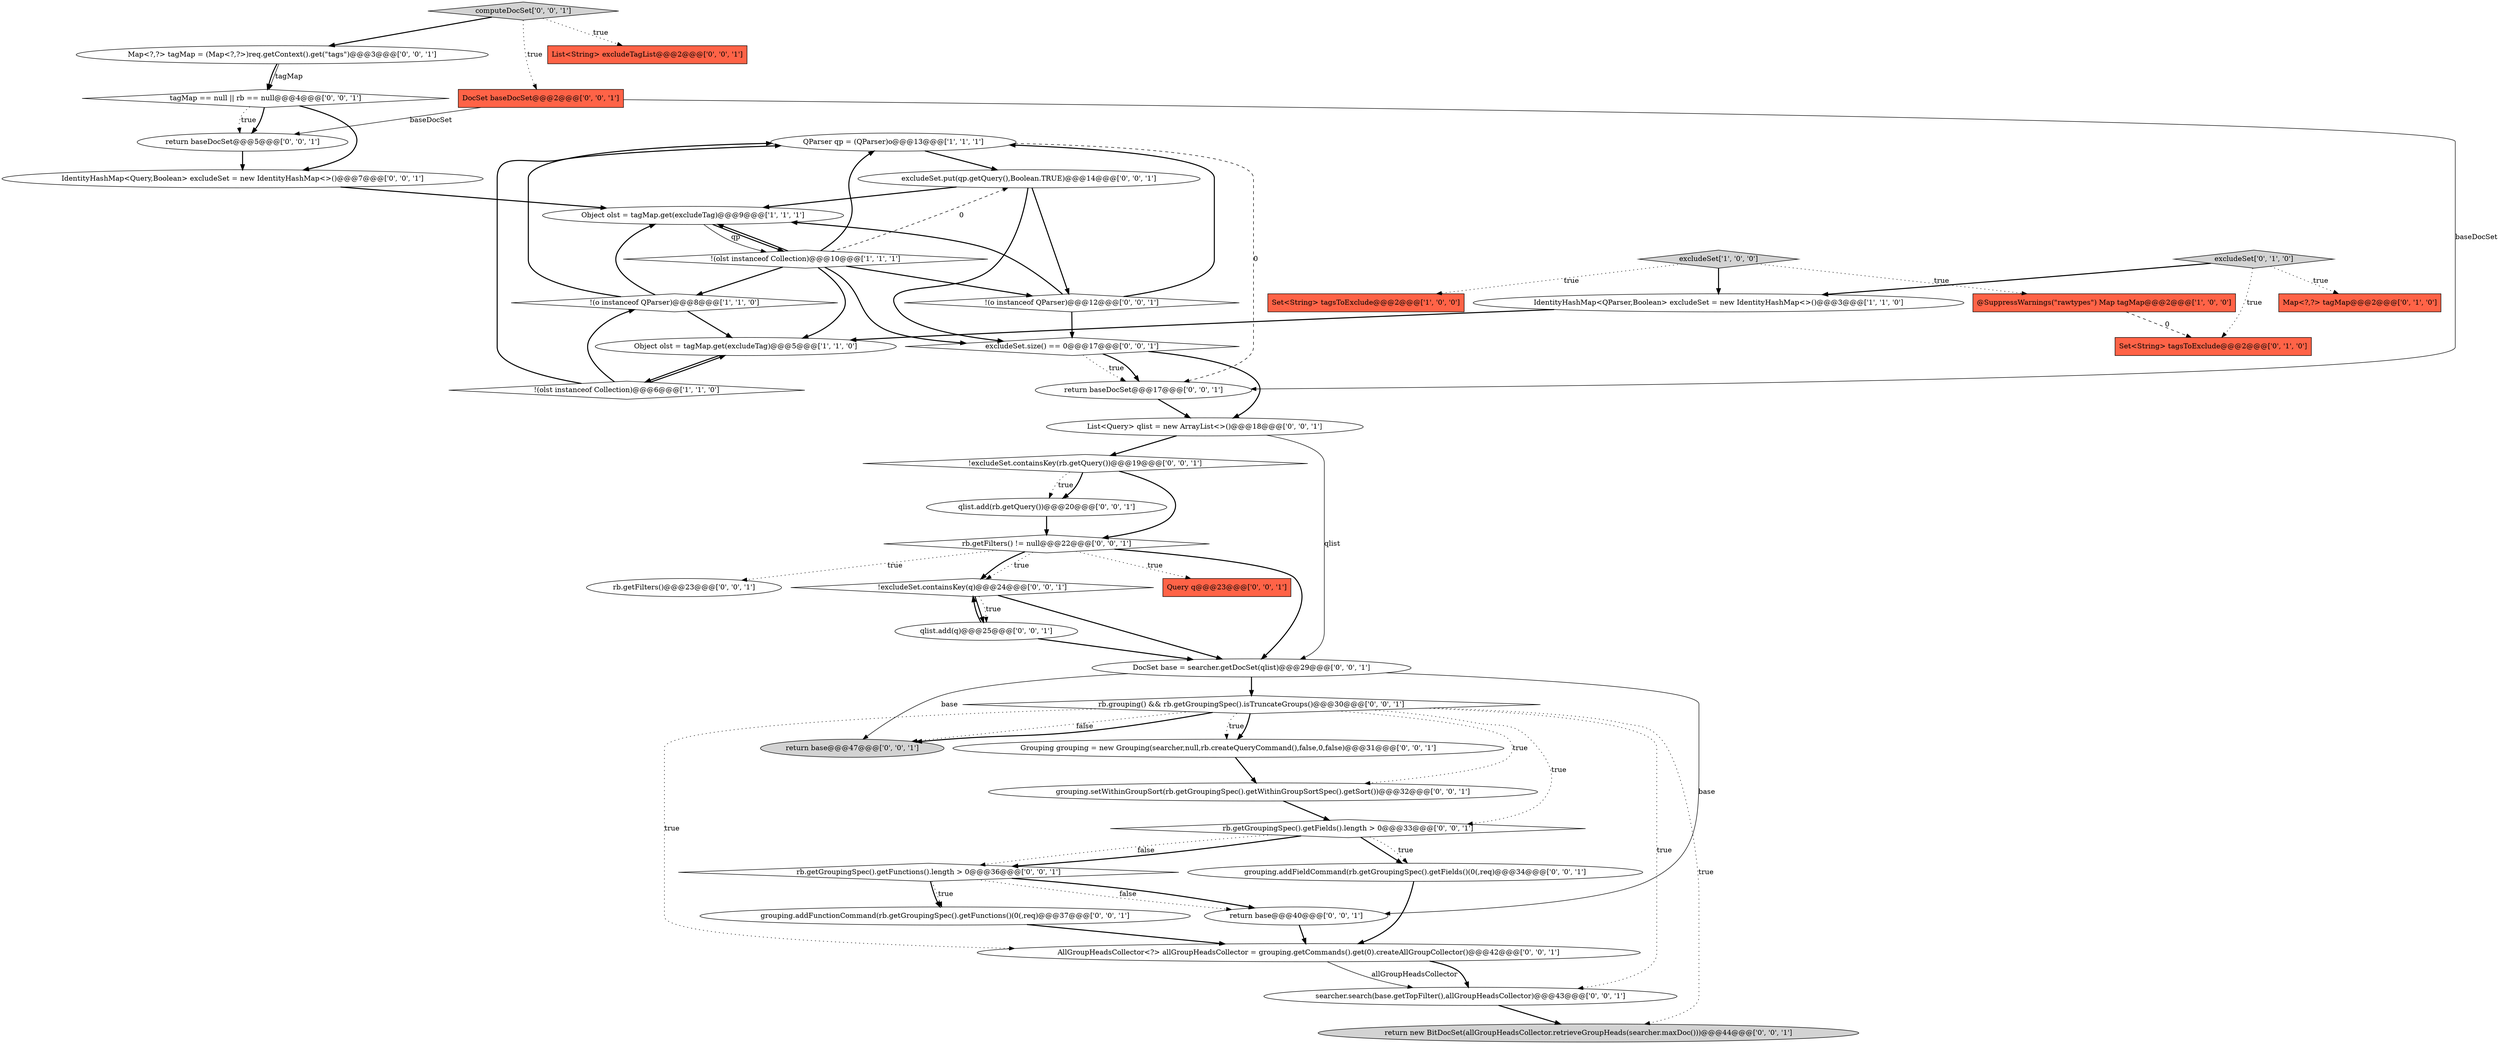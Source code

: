 digraph {
36 [style = filled, label = "grouping.addFunctionCommand(rb.getGroupingSpec().getFunctions()(0(,req)@@@37@@@['0', '0', '1']", fillcolor = white, shape = ellipse image = "AAA0AAABBB3BBB"];
3 [style = filled, label = "!(olst instanceof Collection)@@@6@@@['1', '1', '0']", fillcolor = white, shape = diamond image = "AAA0AAABBB1BBB"];
29 [style = filled, label = "rb.getFilters() != null@@@22@@@['0', '0', '1']", fillcolor = white, shape = diamond image = "AAA0AAABBB3BBB"];
6 [style = filled, label = "!(o instanceof QParser)@@@8@@@['1', '1', '0']", fillcolor = white, shape = diamond image = "AAA0AAABBB1BBB"];
20 [style = filled, label = "!excludeSet.containsKey(q)@@@24@@@['0', '0', '1']", fillcolor = white, shape = diamond image = "AAA0AAABBB3BBB"];
17 [style = filled, label = "qlist.add(rb.getQuery())@@@20@@@['0', '0', '1']", fillcolor = white, shape = ellipse image = "AAA0AAABBB3BBB"];
4 [style = filled, label = "QParser qp = (QParser)o@@@13@@@['1', '1', '1']", fillcolor = white, shape = ellipse image = "AAA0AAABBB1BBB"];
35 [style = filled, label = "rb.getGroupingSpec().getFunctions().length > 0@@@36@@@['0', '0', '1']", fillcolor = white, shape = diamond image = "AAA0AAABBB3BBB"];
37 [style = filled, label = "qlist.add(q)@@@25@@@['0', '0', '1']", fillcolor = white, shape = ellipse image = "AAA0AAABBB3BBB"];
16 [style = filled, label = "Map<?,?> tagMap = (Map<?,?>)req.getContext().get(\"tags\")@@@3@@@['0', '0', '1']", fillcolor = white, shape = ellipse image = "AAA0AAABBB3BBB"];
32 [style = filled, label = "grouping.addFieldCommand(rb.getGroupingSpec().getFields()(0(,req)@@@34@@@['0', '0', '1']", fillcolor = white, shape = ellipse image = "AAA0AAABBB3BBB"];
5 [style = filled, label = "Object olst = tagMap.get(excludeTag)@@@5@@@['1', '1', '0']", fillcolor = white, shape = ellipse image = "AAA0AAABBB1BBB"];
11 [style = filled, label = "Map<?,?> tagMap@@@2@@@['0', '1', '0']", fillcolor = tomato, shape = box image = "AAA0AAABBB2BBB"];
7 [style = filled, label = "Object olst = tagMap.get(excludeTag)@@@9@@@['1', '1', '1']", fillcolor = white, shape = ellipse image = "AAA0AAABBB1BBB"];
27 [style = filled, label = "List<Query> qlist = new ArrayList<>()@@@18@@@['0', '0', '1']", fillcolor = white, shape = ellipse image = "AAA0AAABBB3BBB"];
34 [style = filled, label = "return baseDocSet@@@5@@@['0', '0', '1']", fillcolor = white, shape = ellipse image = "AAA0AAABBB3BBB"];
14 [style = filled, label = "Grouping grouping = new Grouping(searcher,null,rb.createQueryCommand(),false,0,false)@@@31@@@['0', '0', '1']", fillcolor = white, shape = ellipse image = "AAA0AAABBB3BBB"];
40 [style = filled, label = "return baseDocSet@@@17@@@['0', '0', '1']", fillcolor = white, shape = ellipse image = "AAA0AAABBB3BBB"];
38 [style = filled, label = "return new BitDocSet(allGroupHeadsCollector.retrieveGroupHeads(searcher.maxDoc()))@@@44@@@['0', '0', '1']", fillcolor = lightgray, shape = ellipse image = "AAA0AAABBB3BBB"];
42 [style = filled, label = "return base@@@40@@@['0', '0', '1']", fillcolor = white, shape = ellipse image = "AAA0AAABBB3BBB"];
23 [style = filled, label = "tagMap == null || rb == null@@@4@@@['0', '0', '1']", fillcolor = white, shape = diamond image = "AAA0AAABBB3BBB"];
1 [style = filled, label = "IdentityHashMap<QParser,Boolean> excludeSet = new IdentityHashMap<>()@@@3@@@['1', '1', '0']", fillcolor = white, shape = ellipse image = "AAA0AAABBB1BBB"];
44 [style = filled, label = "IdentityHashMap<Query,Boolean> excludeSet = new IdentityHashMap<>()@@@7@@@['0', '0', '1']", fillcolor = white, shape = ellipse image = "AAA0AAABBB3BBB"];
15 [style = filled, label = "List<String> excludeTagList@@@2@@@['0', '0', '1']", fillcolor = tomato, shape = box image = "AAA0AAABBB3BBB"];
25 [style = filled, label = "grouping.setWithinGroupSort(rb.getGroupingSpec().getWithinGroupSortSpec().getSort())@@@32@@@['0', '0', '1']", fillcolor = white, shape = ellipse image = "AAA0AAABBB3BBB"];
19 [style = filled, label = "rb.getGroupingSpec().getFields().length > 0@@@33@@@['0', '0', '1']", fillcolor = white, shape = diamond image = "AAA0AAABBB3BBB"];
0 [style = filled, label = "excludeSet['1', '0', '0']", fillcolor = lightgray, shape = diamond image = "AAA0AAABBB1BBB"];
43 [style = filled, label = "!excludeSet.containsKey(rb.getQuery())@@@19@@@['0', '0', '1']", fillcolor = white, shape = diamond image = "AAA0AAABBB3BBB"];
18 [style = filled, label = "rb.grouping() && rb.getGroupingSpec().isTruncateGroups()@@@30@@@['0', '0', '1']", fillcolor = white, shape = diamond image = "AAA0AAABBB3BBB"];
31 [style = filled, label = "excludeSet.put(qp.getQuery(),Boolean.TRUE)@@@14@@@['0', '0', '1']", fillcolor = white, shape = ellipse image = "AAA0AAABBB3BBB"];
22 [style = filled, label = "searcher.search(base.getTopFilter(),allGroupHeadsCollector)@@@43@@@['0', '0', '1']", fillcolor = white, shape = ellipse image = "AAA0AAABBB3BBB"];
21 [style = filled, label = "return base@@@47@@@['0', '0', '1']", fillcolor = lightgray, shape = ellipse image = "AAA0AAABBB3BBB"];
33 [style = filled, label = "excludeSet.size() == 0@@@17@@@['0', '0', '1']", fillcolor = white, shape = diamond image = "AAA0AAABBB3BBB"];
10 [style = filled, label = "excludeSet['0', '1', '0']", fillcolor = lightgray, shape = diamond image = "AAA0AAABBB2BBB"];
13 [style = filled, label = "computeDocSet['0', '0', '1']", fillcolor = lightgray, shape = diamond image = "AAA0AAABBB3BBB"];
2 [style = filled, label = "Set<String> tagsToExclude@@@2@@@['1', '0', '0']", fillcolor = tomato, shape = box image = "AAA0AAABBB1BBB"];
26 [style = filled, label = "!(o instanceof QParser)@@@12@@@['0', '0', '1']", fillcolor = white, shape = diamond image = "AAA0AAABBB3BBB"];
28 [style = filled, label = "DocSet baseDocSet@@@2@@@['0', '0', '1']", fillcolor = tomato, shape = box image = "AAA0AAABBB3BBB"];
39 [style = filled, label = "AllGroupHeadsCollector<?> allGroupHeadsCollector = grouping.getCommands().get(0).createAllGroupCollector()@@@42@@@['0', '0', '1']", fillcolor = white, shape = ellipse image = "AAA0AAABBB3BBB"];
9 [style = filled, label = "!(olst instanceof Collection)@@@10@@@['1', '1', '1']", fillcolor = white, shape = diamond image = "AAA0AAABBB1BBB"];
12 [style = filled, label = "Set<String> tagsToExclude@@@2@@@['0', '1', '0']", fillcolor = tomato, shape = box image = "AAA1AAABBB2BBB"];
41 [style = filled, label = "DocSet base = searcher.getDocSet(qlist)@@@29@@@['0', '0', '1']", fillcolor = white, shape = ellipse image = "AAA0AAABBB3BBB"];
24 [style = filled, label = "rb.getFilters()@@@23@@@['0', '0', '1']", fillcolor = white, shape = ellipse image = "AAA0AAABBB3BBB"];
30 [style = filled, label = "Query q@@@23@@@['0', '0', '1']", fillcolor = tomato, shape = box image = "AAA0AAABBB3BBB"];
8 [style = filled, label = "@SuppressWarnings(\"rawtypes\") Map tagMap@@@2@@@['1', '0', '0']", fillcolor = tomato, shape = box image = "AAA1AAABBB1BBB"];
1->5 [style = bold, label=""];
5->3 [style = bold, label=""];
14->25 [style = bold, label=""];
13->28 [style = dotted, label="true"];
43->17 [style = dotted, label="true"];
44->7 [style = bold, label=""];
8->12 [style = dashed, label="0"];
18->38 [style = dotted, label="true"];
9->7 [style = bold, label=""];
3->4 [style = bold, label=""];
29->20 [style = dotted, label="true"];
18->21 [style = dotted, label="false"];
9->6 [style = bold, label=""];
9->26 [style = bold, label=""];
7->9 [style = bold, label=""];
41->21 [style = solid, label="base"];
3->5 [style = bold, label=""];
18->39 [style = dotted, label="true"];
39->22 [style = solid, label="allGroupHeadsCollector"];
41->42 [style = solid, label="base"];
25->19 [style = bold, label=""];
20->37 [style = bold, label=""];
9->5 [style = bold, label=""];
19->35 [style = dotted, label="false"];
7->9 [style = solid, label="qp"];
43->29 [style = bold, label=""];
13->15 [style = dotted, label="true"];
23->44 [style = bold, label=""];
26->7 [style = bold, label=""];
9->33 [style = bold, label=""];
28->34 [style = solid, label="baseDocSet"];
33->40 [style = dotted, label="true"];
26->4 [style = bold, label=""];
33->27 [style = bold, label=""];
13->16 [style = bold, label=""];
39->22 [style = bold, label=""];
0->8 [style = dotted, label="true"];
6->4 [style = bold, label=""];
29->20 [style = bold, label=""];
22->38 [style = bold, label=""];
20->41 [style = bold, label=""];
9->31 [style = dashed, label="0"];
31->33 [style = bold, label=""];
6->7 [style = bold, label=""];
10->1 [style = bold, label=""];
27->41 [style = solid, label="qlist"];
27->43 [style = bold, label=""];
35->42 [style = bold, label=""];
37->41 [style = bold, label=""];
42->39 [style = bold, label=""];
18->19 [style = dotted, label="true"];
35->42 [style = dotted, label="false"];
3->6 [style = bold, label=""];
16->23 [style = bold, label=""];
31->7 [style = bold, label=""];
36->39 [style = bold, label=""];
4->31 [style = bold, label=""];
43->17 [style = bold, label=""];
6->5 [style = bold, label=""];
31->26 [style = bold, label=""];
20->37 [style = dotted, label="true"];
19->32 [style = bold, label=""];
10->11 [style = dotted, label="true"];
40->27 [style = bold, label=""];
0->1 [style = bold, label=""];
19->35 [style = bold, label=""];
34->44 [style = bold, label=""];
32->39 [style = bold, label=""];
18->21 [style = bold, label=""];
29->24 [style = dotted, label="true"];
41->18 [style = bold, label=""];
18->22 [style = dotted, label="true"];
10->12 [style = dotted, label="true"];
18->25 [style = dotted, label="true"];
35->36 [style = dotted, label="true"];
29->41 [style = bold, label=""];
9->4 [style = bold, label=""];
37->20 [style = bold, label=""];
16->23 [style = solid, label="tagMap"];
18->14 [style = dotted, label="true"];
33->40 [style = bold, label=""];
19->32 [style = dotted, label="true"];
29->30 [style = dotted, label="true"];
23->34 [style = bold, label=""];
0->2 [style = dotted, label="true"];
35->36 [style = bold, label=""];
4->40 [style = dashed, label="0"];
17->29 [style = bold, label=""];
26->33 [style = bold, label=""];
28->40 [style = solid, label="baseDocSet"];
23->34 [style = dotted, label="true"];
18->14 [style = bold, label=""];
}
